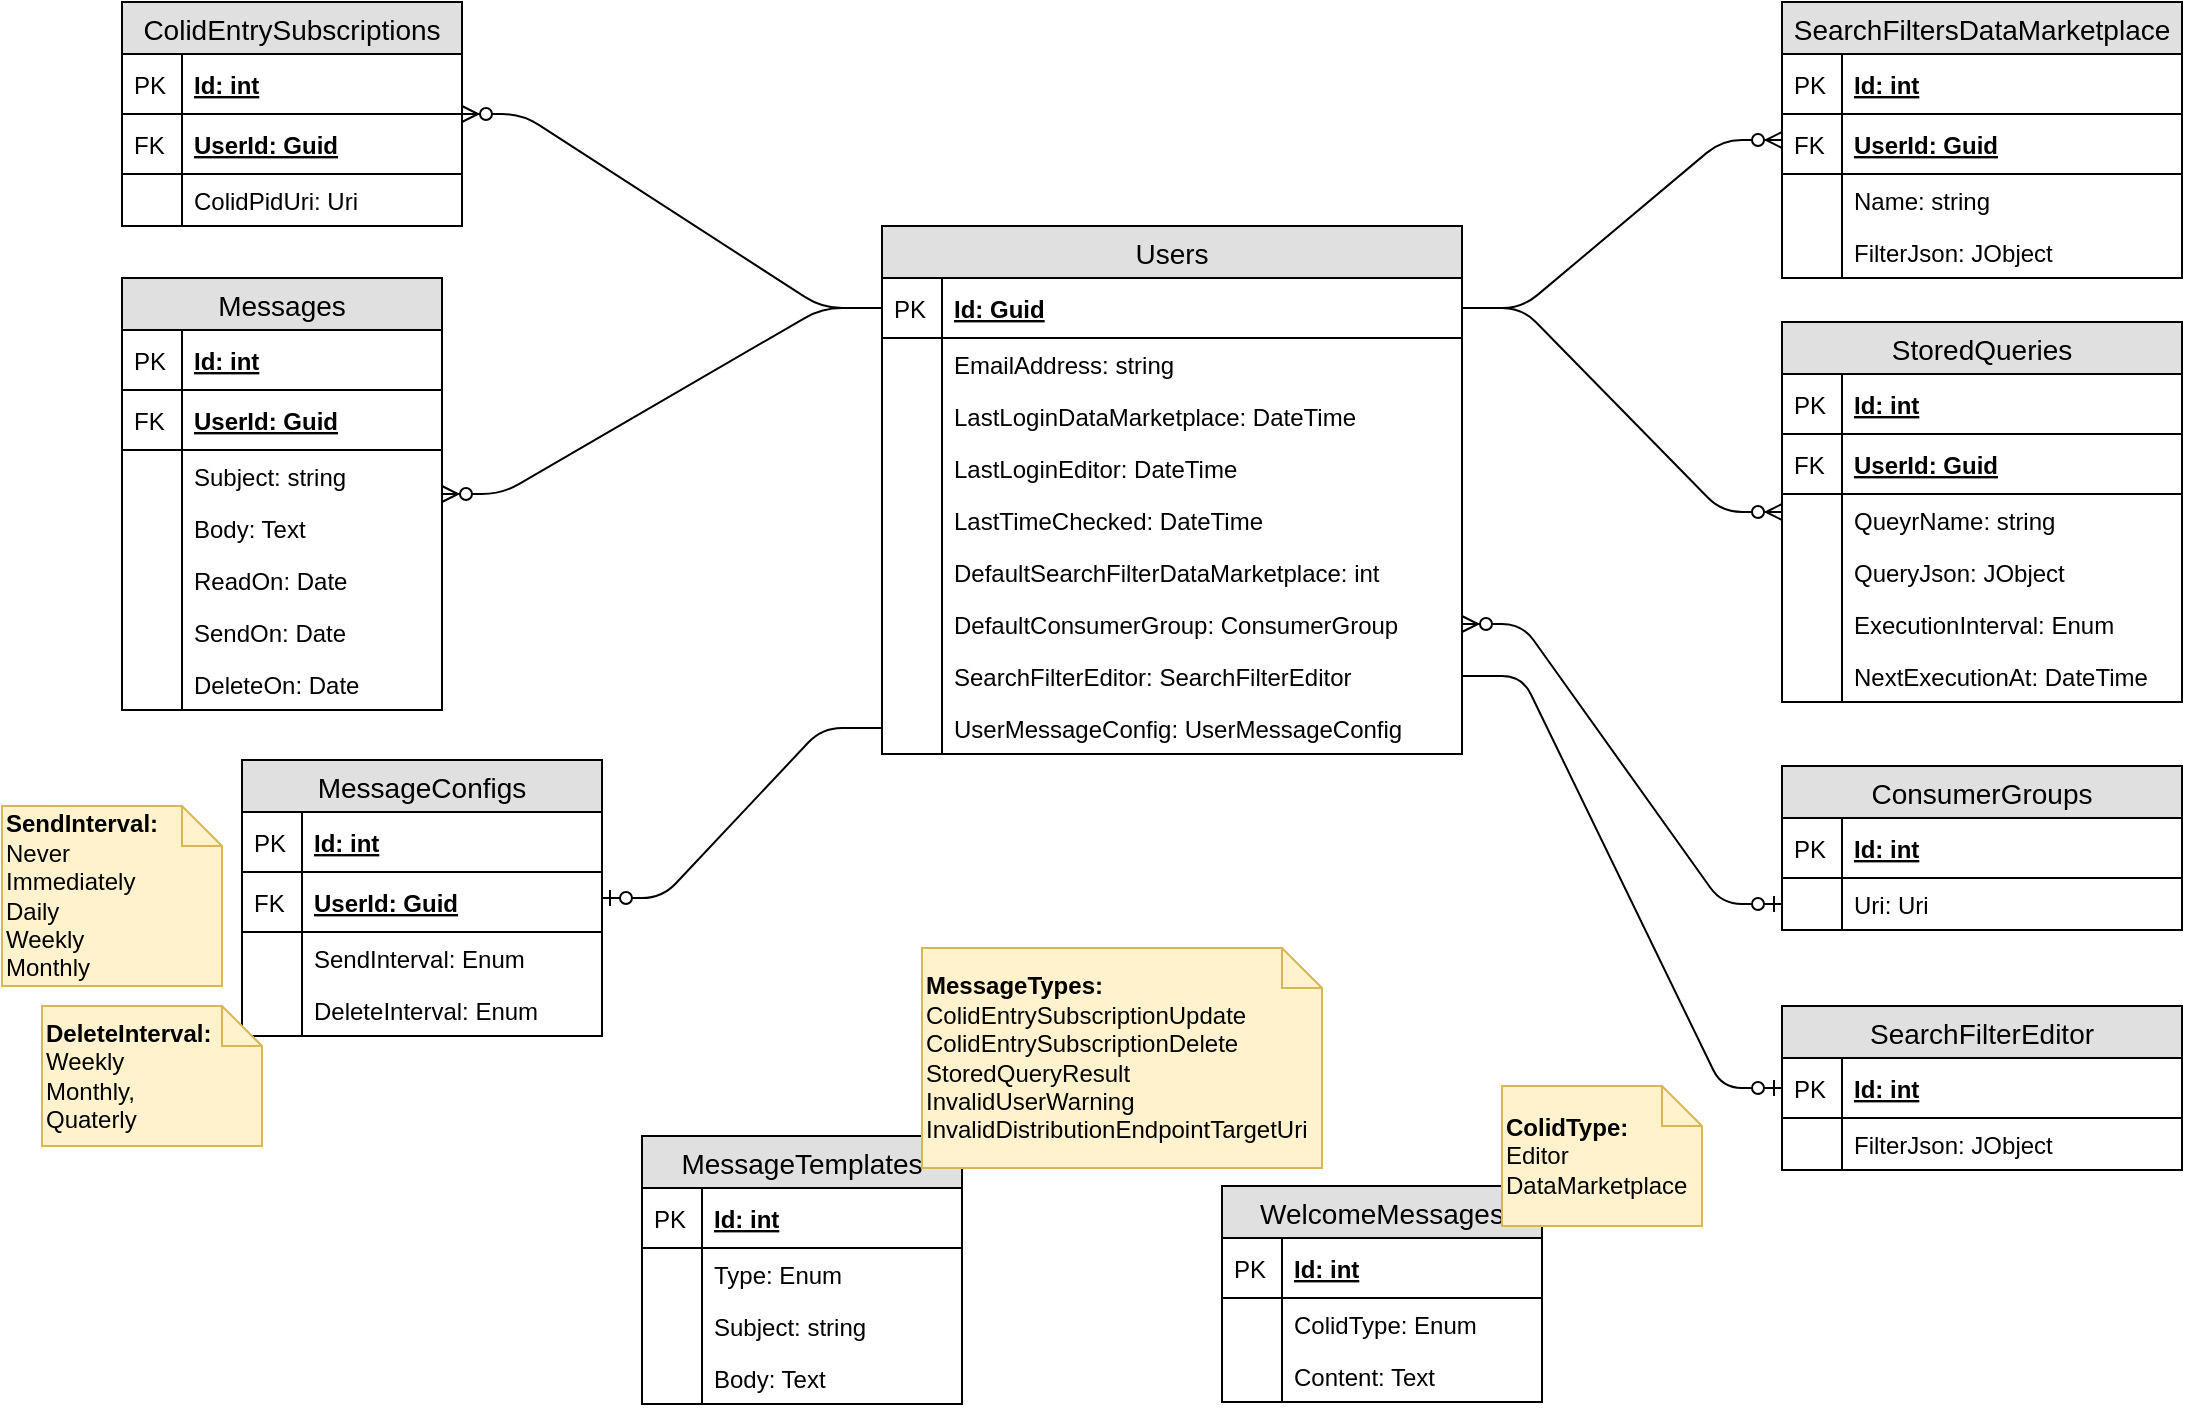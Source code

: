 <mxfile version="13.10.0" type="device"><diagram id="rj47bI9l7RJq6YblxdPl" name="Page-1"><mxGraphModel dx="2062" dy="1065" grid="1" gridSize="10" guides="1" tooltips="1" connect="1" arrows="1" fold="1" page="1" pageScale="1" pageWidth="850" pageHeight="1100" math="0" shadow="0"><root><mxCell id="0"/><mxCell id="1" parent="0"/><mxCell id="gNY3L-VeefKoIO0M5hbi-43" value="Messages" style="swimlane;fontStyle=0;childLayout=stackLayout;horizontal=1;startSize=26;fillColor=#e0e0e0;horizontalStack=0;resizeParent=1;resizeParentMax=0;resizeLast=0;collapsible=1;marginBottom=0;swimlaneFillColor=#ffffff;align=center;fontSize=14;" parent="1" vertex="1"><mxGeometry x="240" y="166" width="160" height="216" as="geometry"/></mxCell><mxCell id="gNY3L-VeefKoIO0M5hbi-44" value="Id: int" style="shape=partialRectangle;top=0;left=0;right=0;bottom=1;align=left;verticalAlign=middle;fillColor=none;spacingLeft=34;spacingRight=4;overflow=hidden;rotatable=0;points=[[0,0.5],[1,0.5]];portConstraint=eastwest;dropTarget=0;fontStyle=5;fontSize=12;" parent="gNY3L-VeefKoIO0M5hbi-43" vertex="1"><mxGeometry y="26" width="160" height="30" as="geometry"/></mxCell><mxCell id="gNY3L-VeefKoIO0M5hbi-45" value="PK" style="shape=partialRectangle;top=0;left=0;bottom=0;fillColor=none;align=left;verticalAlign=middle;spacingLeft=4;spacingRight=4;overflow=hidden;rotatable=0;points=[];portConstraint=eastwest;part=1;fontSize=12;" parent="gNY3L-VeefKoIO0M5hbi-44" vertex="1" connectable="0"><mxGeometry width="30" height="30" as="geometry"/></mxCell><mxCell id="G-IHCUOLiun3nRBt2nvV-1" value="UserId: Guid" style="shape=partialRectangle;top=0;left=0;right=0;bottom=1;align=left;verticalAlign=middle;fillColor=none;spacingLeft=34;spacingRight=4;overflow=hidden;rotatable=0;points=[[0,0.5],[1,0.5]];portConstraint=eastwest;dropTarget=0;fontStyle=5;fontSize=12;" parent="gNY3L-VeefKoIO0M5hbi-43" vertex="1"><mxGeometry y="56" width="160" height="30" as="geometry"/></mxCell><mxCell id="G-IHCUOLiun3nRBt2nvV-2" value="FK" style="shape=partialRectangle;top=0;left=0;bottom=0;fillColor=none;align=left;verticalAlign=middle;spacingLeft=4;spacingRight=4;overflow=hidden;rotatable=0;points=[];portConstraint=eastwest;part=1;fontSize=12;" parent="G-IHCUOLiun3nRBt2nvV-1" vertex="1" connectable="0"><mxGeometry width="30" height="30" as="geometry"/></mxCell><mxCell id="gNY3L-VeefKoIO0M5hbi-48" value="Subject: string" style="shape=partialRectangle;top=0;left=0;right=0;bottom=0;align=left;verticalAlign=top;fillColor=none;spacingLeft=34;spacingRight=4;overflow=hidden;rotatable=0;points=[[0,0.5],[1,0.5]];portConstraint=eastwest;dropTarget=0;fontSize=12;" parent="gNY3L-VeefKoIO0M5hbi-43" vertex="1"><mxGeometry y="86" width="160" height="26" as="geometry"/></mxCell><mxCell id="gNY3L-VeefKoIO0M5hbi-49" value="" style="shape=partialRectangle;top=0;left=0;bottom=0;fillColor=none;align=left;verticalAlign=top;spacingLeft=4;spacingRight=4;overflow=hidden;rotatable=0;points=[];portConstraint=eastwest;part=1;fontSize=12;" parent="gNY3L-VeefKoIO0M5hbi-48" vertex="1" connectable="0"><mxGeometry width="30" height="26" as="geometry"/></mxCell><mxCell id="gNY3L-VeefKoIO0M5hbi-50" value="Body: Text" style="shape=partialRectangle;top=0;left=0;right=0;bottom=0;align=left;verticalAlign=top;fillColor=none;spacingLeft=34;spacingRight=4;overflow=hidden;rotatable=0;points=[[0,0.5],[1,0.5]];portConstraint=eastwest;dropTarget=0;fontSize=12;" parent="gNY3L-VeefKoIO0M5hbi-43" vertex="1"><mxGeometry y="112" width="160" height="26" as="geometry"/></mxCell><mxCell id="gNY3L-VeefKoIO0M5hbi-51" value="" style="shape=partialRectangle;top=0;left=0;bottom=0;fillColor=none;align=left;verticalAlign=top;spacingLeft=4;spacingRight=4;overflow=hidden;rotatable=0;points=[];portConstraint=eastwest;part=1;fontSize=12;" parent="gNY3L-VeefKoIO0M5hbi-50" vertex="1" connectable="0"><mxGeometry width="30" height="26" as="geometry"/></mxCell><mxCell id="gNY3L-VeefKoIO0M5hbi-190" value="ReadOn: Date" style="shape=partialRectangle;top=0;left=0;right=0;bottom=0;align=left;verticalAlign=top;fillColor=none;spacingLeft=34;spacingRight=4;overflow=hidden;rotatable=0;points=[[0,0.5],[1,0.5]];portConstraint=eastwest;dropTarget=0;fontSize=12;" parent="gNY3L-VeefKoIO0M5hbi-43" vertex="1"><mxGeometry y="138" width="160" height="26" as="geometry"/></mxCell><mxCell id="gNY3L-VeefKoIO0M5hbi-191" value="" style="shape=partialRectangle;top=0;left=0;bottom=0;fillColor=none;align=left;verticalAlign=top;spacingLeft=4;spacingRight=4;overflow=hidden;rotatable=0;points=[];portConstraint=eastwest;part=1;fontSize=12;" parent="gNY3L-VeefKoIO0M5hbi-190" vertex="1" connectable="0"><mxGeometry width="30" height="26" as="geometry"/></mxCell><mxCell id="gNY3L-VeefKoIO0M5hbi-192" value="SendOn: Date" style="shape=partialRectangle;top=0;left=0;right=0;bottom=0;align=left;verticalAlign=top;fillColor=none;spacingLeft=34;spacingRight=4;overflow=hidden;rotatable=0;points=[[0,0.5],[1,0.5]];portConstraint=eastwest;dropTarget=0;fontSize=12;" parent="gNY3L-VeefKoIO0M5hbi-43" vertex="1"><mxGeometry y="164" width="160" height="26" as="geometry"/></mxCell><mxCell id="gNY3L-VeefKoIO0M5hbi-193" value="" style="shape=partialRectangle;top=0;left=0;bottom=0;fillColor=none;align=left;verticalAlign=top;spacingLeft=4;spacingRight=4;overflow=hidden;rotatable=0;points=[];portConstraint=eastwest;part=1;fontSize=12;" parent="gNY3L-VeefKoIO0M5hbi-192" vertex="1" connectable="0"><mxGeometry width="30" height="26" as="geometry"/></mxCell><mxCell id="gNY3L-VeefKoIO0M5hbi-194" value="DeleteOn: Date" style="shape=partialRectangle;top=0;left=0;right=0;bottom=0;align=left;verticalAlign=top;fillColor=none;spacingLeft=34;spacingRight=4;overflow=hidden;rotatable=0;points=[[0,0.5],[1,0.5]];portConstraint=eastwest;dropTarget=0;fontSize=12;" parent="gNY3L-VeefKoIO0M5hbi-43" vertex="1"><mxGeometry y="190" width="160" height="26" as="geometry"/></mxCell><mxCell id="gNY3L-VeefKoIO0M5hbi-195" value="" style="shape=partialRectangle;top=0;left=0;bottom=0;fillColor=none;align=left;verticalAlign=top;spacingLeft=4;spacingRight=4;overflow=hidden;rotatable=0;points=[];portConstraint=eastwest;part=1;fontSize=12;" parent="gNY3L-VeefKoIO0M5hbi-194" vertex="1" connectable="0"><mxGeometry width="30" height="26" as="geometry"/></mxCell><mxCell id="gNY3L-VeefKoIO0M5hbi-66" value="Users" style="swimlane;fontStyle=0;childLayout=stackLayout;horizontal=1;startSize=26;fillColor=#e0e0e0;horizontalStack=0;resizeParent=1;resizeParentMax=0;resizeLast=0;collapsible=1;marginBottom=0;swimlaneFillColor=#ffffff;align=center;fontSize=14;" parent="1" vertex="1"><mxGeometry x="620" y="140" width="290" height="264" as="geometry"/></mxCell><mxCell id="gNY3L-VeefKoIO0M5hbi-67" value="Id: Guid" style="shape=partialRectangle;top=0;left=0;right=0;bottom=1;align=left;verticalAlign=middle;fillColor=none;spacingLeft=34;spacingRight=4;overflow=hidden;rotatable=0;points=[[0,0.5],[1,0.5]];portConstraint=eastwest;dropTarget=0;fontStyle=5;fontSize=12;" parent="gNY3L-VeefKoIO0M5hbi-66" vertex="1"><mxGeometry y="26" width="290" height="30" as="geometry"/></mxCell><mxCell id="gNY3L-VeefKoIO0M5hbi-68" value="PK" style="shape=partialRectangle;top=0;left=0;bottom=0;fillColor=none;align=left;verticalAlign=middle;spacingLeft=4;spacingRight=4;overflow=hidden;rotatable=0;points=[];portConstraint=eastwest;part=1;fontSize=12;" parent="gNY3L-VeefKoIO0M5hbi-67" vertex="1" connectable="0"><mxGeometry width="30" height="30" as="geometry"/></mxCell><mxCell id="gNY3L-VeefKoIO0M5hbi-69" value="EmailAddress: string" style="shape=partialRectangle;top=0;left=0;right=0;bottom=0;align=left;verticalAlign=top;fillColor=none;spacingLeft=34;spacingRight=4;overflow=hidden;rotatable=0;points=[[0,0.5],[1,0.5]];portConstraint=eastwest;dropTarget=0;fontSize=12;" parent="gNY3L-VeefKoIO0M5hbi-66" vertex="1"><mxGeometry y="56" width="290" height="26" as="geometry"/></mxCell><mxCell id="gNY3L-VeefKoIO0M5hbi-70" value="" style="shape=partialRectangle;top=0;left=0;bottom=0;fillColor=none;align=left;verticalAlign=top;spacingLeft=4;spacingRight=4;overflow=hidden;rotatable=0;points=[];portConstraint=eastwest;part=1;fontSize=12;" parent="gNY3L-VeefKoIO0M5hbi-69" vertex="1" connectable="0"><mxGeometry width="30" height="26" as="geometry"/></mxCell><mxCell id="gNY3L-VeefKoIO0M5hbi-71" value="LastLoginDataMarketplace: DateTime" style="shape=partialRectangle;top=0;left=0;right=0;bottom=0;align=left;verticalAlign=top;fillColor=none;spacingLeft=34;spacingRight=4;overflow=hidden;rotatable=0;points=[[0,0.5],[1,0.5]];portConstraint=eastwest;dropTarget=0;fontSize=12;" parent="gNY3L-VeefKoIO0M5hbi-66" vertex="1"><mxGeometry y="82" width="290" height="26" as="geometry"/></mxCell><mxCell id="gNY3L-VeefKoIO0M5hbi-72" value="" style="shape=partialRectangle;top=0;left=0;bottom=0;fillColor=none;align=left;verticalAlign=top;spacingLeft=4;spacingRight=4;overflow=hidden;rotatable=0;points=[];portConstraint=eastwest;part=1;fontSize=12;" parent="gNY3L-VeefKoIO0M5hbi-71" vertex="1" connectable="0"><mxGeometry width="30" height="26" as="geometry"/></mxCell><mxCell id="gNY3L-VeefKoIO0M5hbi-73" value="LastLoginEditor: DateTime" style="shape=partialRectangle;top=0;left=0;right=0;bottom=0;align=left;verticalAlign=top;fillColor=none;spacingLeft=34;spacingRight=4;overflow=hidden;rotatable=0;points=[[0,0.5],[1,0.5]];portConstraint=eastwest;dropTarget=0;fontSize=12;" parent="gNY3L-VeefKoIO0M5hbi-66" vertex="1"><mxGeometry y="108" width="290" height="26" as="geometry"/></mxCell><mxCell id="gNY3L-VeefKoIO0M5hbi-74" value="" style="shape=partialRectangle;top=0;left=0;bottom=0;fillColor=none;align=left;verticalAlign=top;spacingLeft=4;spacingRight=4;overflow=hidden;rotatable=0;points=[];portConstraint=eastwest;part=1;fontSize=12;" parent="gNY3L-VeefKoIO0M5hbi-73" vertex="1" connectable="0"><mxGeometry width="30" height="26" as="geometry"/></mxCell><mxCell id="gNY3L-VeefKoIO0M5hbi-77" value="LastTimeChecked: DateTime" style="shape=partialRectangle;top=0;left=0;right=0;bottom=0;align=left;verticalAlign=top;fillColor=none;spacingLeft=34;spacingRight=4;overflow=hidden;rotatable=0;points=[[0,0.5],[1,0.5]];portConstraint=eastwest;dropTarget=0;fontSize=12;" parent="gNY3L-VeefKoIO0M5hbi-66" vertex="1"><mxGeometry y="134" width="290" height="26" as="geometry"/></mxCell><mxCell id="gNY3L-VeefKoIO0M5hbi-78" value="" style="shape=partialRectangle;top=0;left=0;bottom=0;fillColor=none;align=left;verticalAlign=top;spacingLeft=4;spacingRight=4;overflow=hidden;rotatable=0;points=[];portConstraint=eastwest;part=1;fontSize=12;" parent="gNY3L-VeefKoIO0M5hbi-77" vertex="1" connectable="0"><mxGeometry width="30" height="26" as="geometry"/></mxCell><mxCell id="gNY3L-VeefKoIO0M5hbi-83" value="DefaultSearchFilterDataMarketplace: int" style="shape=partialRectangle;top=0;left=0;right=0;bottom=0;align=left;verticalAlign=top;fillColor=none;spacingLeft=34;spacingRight=4;overflow=hidden;rotatable=0;points=[[0,0.5],[1,0.5]];portConstraint=eastwest;dropTarget=0;fontSize=12;" parent="gNY3L-VeefKoIO0M5hbi-66" vertex="1"><mxGeometry y="160" width="290" height="26" as="geometry"/></mxCell><mxCell id="gNY3L-VeefKoIO0M5hbi-84" value="" style="shape=partialRectangle;top=0;left=0;bottom=0;fillColor=none;align=left;verticalAlign=top;spacingLeft=4;spacingRight=4;overflow=hidden;rotatable=0;points=[];portConstraint=eastwest;part=1;fontSize=12;" parent="gNY3L-VeefKoIO0M5hbi-83" vertex="1" connectable="0"><mxGeometry width="30" height="26" as="geometry"/></mxCell><mxCell id="gNY3L-VeefKoIO0M5hbi-79" value="DefaultConsumerGroup: ConsumerGroup" style="shape=partialRectangle;top=0;left=0;right=0;bottom=0;align=left;verticalAlign=top;fillColor=none;spacingLeft=34;spacingRight=4;overflow=hidden;rotatable=0;points=[[0,0.5],[1,0.5]];portConstraint=eastwest;dropTarget=0;fontSize=12;" parent="gNY3L-VeefKoIO0M5hbi-66" vertex="1"><mxGeometry y="186" width="290" height="26" as="geometry"/></mxCell><mxCell id="gNY3L-VeefKoIO0M5hbi-80" value="" style="shape=partialRectangle;top=0;left=0;bottom=0;fillColor=none;align=left;verticalAlign=top;spacingLeft=4;spacingRight=4;overflow=hidden;rotatable=0;points=[];portConstraint=eastwest;part=1;fontSize=12;" parent="gNY3L-VeefKoIO0M5hbi-79" vertex="1" connectable="0"><mxGeometry width="30" height="26" as="geometry"/></mxCell><mxCell id="gNY3L-VeefKoIO0M5hbi-81" value="SearchFilterEditor: SearchFilterEditor" style="shape=partialRectangle;top=0;left=0;right=0;bottom=0;align=left;verticalAlign=top;fillColor=none;spacingLeft=34;spacingRight=4;overflow=hidden;rotatable=0;points=[[0,0.5],[1,0.5]];portConstraint=eastwest;dropTarget=0;fontSize=12;" parent="gNY3L-VeefKoIO0M5hbi-66" vertex="1"><mxGeometry y="212" width="290" height="26" as="geometry"/></mxCell><mxCell id="gNY3L-VeefKoIO0M5hbi-82" value="" style="shape=partialRectangle;top=0;left=0;bottom=0;fillColor=none;align=left;verticalAlign=top;spacingLeft=4;spacingRight=4;overflow=hidden;rotatable=0;points=[];portConstraint=eastwest;part=1;fontSize=12;" parent="gNY3L-VeefKoIO0M5hbi-81" vertex="1" connectable="0"><mxGeometry width="30" height="26" as="geometry"/></mxCell><mxCell id="K06_EQDr4aCvQEUj0OQP-1" value="UserMessageConfig: UserMessageConfig" style="shape=partialRectangle;top=0;left=0;right=0;bottom=0;align=left;verticalAlign=top;fillColor=none;spacingLeft=34;spacingRight=4;overflow=hidden;rotatable=0;points=[[0,0.5],[1,0.5]];portConstraint=eastwest;dropTarget=0;fontSize=12;" parent="gNY3L-VeefKoIO0M5hbi-66" vertex="1"><mxGeometry y="238" width="290" height="26" as="geometry"/></mxCell><mxCell id="K06_EQDr4aCvQEUj0OQP-2" value="" style="shape=partialRectangle;top=0;left=0;bottom=0;fillColor=none;align=left;verticalAlign=top;spacingLeft=4;spacingRight=4;overflow=hidden;rotatable=0;points=[];portConstraint=eastwest;part=1;fontSize=12;" parent="K06_EQDr4aCvQEUj0OQP-1" vertex="1" connectable="0"><mxGeometry width="30" height="26" as="geometry"/></mxCell><mxCell id="gNY3L-VeefKoIO0M5hbi-119" value="ConsumerGroups" style="swimlane;fontStyle=0;childLayout=stackLayout;horizontal=1;startSize=26;fillColor=#e0e0e0;horizontalStack=0;resizeParent=1;resizeParentMax=0;resizeLast=0;collapsible=1;marginBottom=0;swimlaneFillColor=#ffffff;align=center;fontSize=14;" parent="1" vertex="1"><mxGeometry x="1070" y="410" width="200" height="82" as="geometry"/></mxCell><mxCell id="gNY3L-VeefKoIO0M5hbi-130" value="Id: int" style="shape=partialRectangle;top=0;left=0;right=0;bottom=1;align=left;verticalAlign=middle;fillColor=none;spacingLeft=34;spacingRight=4;overflow=hidden;rotatable=0;points=[[0,0.5],[1,0.5]];portConstraint=eastwest;dropTarget=0;fontStyle=5;fontSize=12;" parent="gNY3L-VeefKoIO0M5hbi-119" vertex="1"><mxGeometry y="26" width="200" height="30" as="geometry"/></mxCell><mxCell id="gNY3L-VeefKoIO0M5hbi-131" value="PK" style="shape=partialRectangle;top=0;left=0;bottom=0;fillColor=none;align=left;verticalAlign=middle;spacingLeft=4;spacingRight=4;overflow=hidden;rotatable=0;points=[];portConstraint=eastwest;part=1;fontSize=12;" parent="gNY3L-VeefKoIO0M5hbi-130" vertex="1" connectable="0"><mxGeometry width="30" height="30" as="geometry"/></mxCell><mxCell id="gNY3L-VeefKoIO0M5hbi-124" value="Uri: Uri" style="shape=partialRectangle;top=0;left=0;right=0;bottom=0;align=left;verticalAlign=top;fillColor=none;spacingLeft=34;spacingRight=4;overflow=hidden;rotatable=0;points=[[0,0.5],[1,0.5]];portConstraint=eastwest;dropTarget=0;fontSize=12;" parent="gNY3L-VeefKoIO0M5hbi-119" vertex="1"><mxGeometry y="56" width="200" height="26" as="geometry"/></mxCell><mxCell id="gNY3L-VeefKoIO0M5hbi-125" value="" style="shape=partialRectangle;top=0;left=0;bottom=0;fillColor=none;align=left;verticalAlign=top;spacingLeft=4;spacingRight=4;overflow=hidden;rotatable=0;points=[];portConstraint=eastwest;part=1;fontSize=12;" parent="gNY3L-VeefKoIO0M5hbi-124" vertex="1" connectable="0"><mxGeometry width="30" height="26" as="geometry"/></mxCell><mxCell id="gNY3L-VeefKoIO0M5hbi-132" value="" style="edgeStyle=entityRelationEdgeStyle;fontSize=12;html=1;endArrow=ERzeroToMany;startArrow=ERzeroToOne;" parent="1" source="gNY3L-VeefKoIO0M5hbi-124" target="gNY3L-VeefKoIO0M5hbi-79" edge="1"><mxGeometry width="100" height="100" relative="1" as="geometry"><mxPoint x="1210" y="241.0" as="sourcePoint"/><mxPoint x="570" y="460" as="targetPoint"/></mxGeometry></mxCell><mxCell id="gNY3L-VeefKoIO0M5hbi-151" value="ColidEntrySubscriptions" style="swimlane;fontStyle=0;childLayout=stackLayout;horizontal=1;startSize=26;fillColor=#e0e0e0;horizontalStack=0;resizeParent=1;resizeParentMax=0;resizeLast=0;collapsible=1;marginBottom=0;swimlaneFillColor=#ffffff;align=center;fontSize=14;" parent="1" vertex="1"><mxGeometry x="240" y="28" width="170" height="112" as="geometry"><mxRectangle x="700" y="680" width="170" height="26" as="alternateBounds"/></mxGeometry></mxCell><mxCell id="gNY3L-VeefKoIO0M5hbi-152" value="Id: int" style="shape=partialRectangle;top=0;left=0;right=0;bottom=1;align=left;verticalAlign=middle;fillColor=none;spacingLeft=34;spacingRight=4;overflow=hidden;rotatable=0;points=[[0,0.5],[1,0.5]];portConstraint=eastwest;dropTarget=0;fontStyle=5;fontSize=12;" parent="gNY3L-VeefKoIO0M5hbi-151" vertex="1"><mxGeometry y="26" width="170" height="30" as="geometry"/></mxCell><mxCell id="gNY3L-VeefKoIO0M5hbi-153" value="PK" style="shape=partialRectangle;top=0;left=0;bottom=0;fillColor=none;align=left;verticalAlign=middle;spacingLeft=4;spacingRight=4;overflow=hidden;rotatable=0;points=[];portConstraint=eastwest;part=1;fontSize=12;" parent="gNY3L-VeefKoIO0M5hbi-152" vertex="1" connectable="0"><mxGeometry width="30" height="30" as="geometry"/></mxCell><mxCell id="G-IHCUOLiun3nRBt2nvV-3" value="UserId: Guid" style="shape=partialRectangle;top=0;left=0;right=0;bottom=1;align=left;verticalAlign=middle;fillColor=none;spacingLeft=34;spacingRight=4;overflow=hidden;rotatable=0;points=[[0,0.5],[1,0.5]];portConstraint=eastwest;dropTarget=0;fontStyle=5;fontSize=12;" parent="gNY3L-VeefKoIO0M5hbi-151" vertex="1"><mxGeometry y="56" width="170" height="30" as="geometry"/></mxCell><mxCell id="G-IHCUOLiun3nRBt2nvV-4" value="FK" style="shape=partialRectangle;top=0;left=0;bottom=0;fillColor=none;align=left;verticalAlign=middle;spacingLeft=4;spacingRight=4;overflow=hidden;rotatable=0;points=[];portConstraint=eastwest;part=1;fontSize=12;" parent="G-IHCUOLiun3nRBt2nvV-3" vertex="1" connectable="0"><mxGeometry width="30" height="30" as="geometry"/></mxCell><mxCell id="gNY3L-VeefKoIO0M5hbi-162" value="ColidPidUri: Uri" style="shape=partialRectangle;top=0;left=0;right=0;bottom=0;align=left;verticalAlign=top;fillColor=none;spacingLeft=34;spacingRight=4;overflow=hidden;rotatable=0;points=[[0,0.5],[1,0.5]];portConstraint=eastwest;dropTarget=0;fontSize=12;" parent="gNY3L-VeefKoIO0M5hbi-151" vertex="1"><mxGeometry y="86" width="170" height="26" as="geometry"/></mxCell><mxCell id="gNY3L-VeefKoIO0M5hbi-163" value="" style="shape=partialRectangle;top=0;left=0;bottom=0;fillColor=none;align=left;verticalAlign=top;spacingLeft=4;spacingRight=4;overflow=hidden;rotatable=0;points=[];portConstraint=eastwest;part=1;fontSize=12;" parent="gNY3L-VeefKoIO0M5hbi-162" vertex="1" connectable="0"><mxGeometry width="30" height="26" as="geometry"/></mxCell><mxCell id="gNY3L-VeefKoIO0M5hbi-182" value="" style="edgeStyle=entityRelationEdgeStyle;fontSize=12;html=1;endArrow=ERzeroToOne;endFill=1;" parent="1" source="K06_EQDr4aCvQEUj0OQP-1" target="gNY3L-VeefKoIO0M5hbi-165" edge="1"><mxGeometry width="100" height="100" relative="1" as="geometry"><mxPoint x="380" y="340" as="sourcePoint"/><mxPoint x="820" y="615" as="targetPoint"/></mxGeometry></mxCell><mxCell id="gNY3L-VeefKoIO0M5hbi-187" value="" style="edgeStyle=entityRelationEdgeStyle;fontSize=12;html=1;endArrow=ERzeroToMany;endFill=1;" parent="1" source="gNY3L-VeefKoIO0M5hbi-67" target="gNY3L-VeefKoIO0M5hbi-43" edge="1"><mxGeometry width="100" height="100" relative="1" as="geometry"><mxPoint x="490" y="300" as="sourcePoint"/><mxPoint x="490.0" y="369.0" as="targetPoint"/></mxGeometry></mxCell><mxCell id="gNY3L-VeefKoIO0M5hbi-188" value="" style="edgeStyle=entityRelationEdgeStyle;fontSize=12;html=1;endArrow=ERzeroToMany;endFill=1;" parent="1" source="gNY3L-VeefKoIO0M5hbi-67" target="gNY3L-VeefKoIO0M5hbi-151" edge="1"><mxGeometry width="100" height="100" relative="1" as="geometry"><mxPoint x="450" y="450" as="sourcePoint"/><mxPoint x="780" y="630" as="targetPoint"/></mxGeometry></mxCell><mxCell id="gNY3L-VeefKoIO0M5hbi-197" value="SearchFiltersDataMarketplace" style="swimlane;fontStyle=0;childLayout=stackLayout;horizontal=1;startSize=26;fillColor=#e0e0e0;horizontalStack=0;resizeParent=1;resizeParentMax=0;resizeLast=0;collapsible=1;marginBottom=0;swimlaneFillColor=#ffffff;align=center;fontSize=14;" parent="1" vertex="1"><mxGeometry x="1070" y="28" width="200" height="138" as="geometry"/></mxCell><mxCell id="gNY3L-VeefKoIO0M5hbi-198" value="Id: int" style="shape=partialRectangle;top=0;left=0;right=0;bottom=1;align=left;verticalAlign=middle;fillColor=none;spacingLeft=34;spacingRight=4;overflow=hidden;rotatable=0;points=[[0,0.5],[1,0.5]];portConstraint=eastwest;dropTarget=0;fontStyle=5;fontSize=12;" parent="gNY3L-VeefKoIO0M5hbi-197" vertex="1"><mxGeometry y="26" width="200" height="30" as="geometry"/></mxCell><mxCell id="gNY3L-VeefKoIO0M5hbi-199" value="PK" style="shape=partialRectangle;top=0;left=0;bottom=0;fillColor=none;align=left;verticalAlign=middle;spacingLeft=4;spacingRight=4;overflow=hidden;rotatable=0;points=[];portConstraint=eastwest;part=1;fontSize=12;" parent="gNY3L-VeefKoIO0M5hbi-198" vertex="1" connectable="0"><mxGeometry width="30" height="30" as="geometry"/></mxCell><mxCell id="G-IHCUOLiun3nRBt2nvV-9" value="UserId: Guid" style="shape=partialRectangle;top=0;left=0;right=0;bottom=1;align=left;verticalAlign=middle;fillColor=none;spacingLeft=34;spacingRight=4;overflow=hidden;rotatable=0;points=[[0,0.5],[1,0.5]];portConstraint=eastwest;dropTarget=0;fontStyle=5;fontSize=12;" parent="gNY3L-VeefKoIO0M5hbi-197" vertex="1"><mxGeometry y="56" width="200" height="30" as="geometry"/></mxCell><mxCell id="G-IHCUOLiun3nRBt2nvV-10" value="FK" style="shape=partialRectangle;top=0;left=0;bottom=0;fillColor=none;align=left;verticalAlign=middle;spacingLeft=4;spacingRight=4;overflow=hidden;rotatable=0;points=[];portConstraint=eastwest;part=1;fontSize=12;" parent="G-IHCUOLiun3nRBt2nvV-9" vertex="1" connectable="0"><mxGeometry width="30" height="30" as="geometry"/></mxCell><mxCell id="gNY3L-VeefKoIO0M5hbi-200" value="Name: string" style="shape=partialRectangle;top=0;left=0;right=0;bottom=0;align=left;verticalAlign=top;fillColor=none;spacingLeft=34;spacingRight=4;overflow=hidden;rotatable=0;points=[[0,0.5],[1,0.5]];portConstraint=eastwest;dropTarget=0;fontSize=12;" parent="gNY3L-VeefKoIO0M5hbi-197" vertex="1"><mxGeometry y="86" width="200" height="26" as="geometry"/></mxCell><mxCell id="gNY3L-VeefKoIO0M5hbi-201" value="" style="shape=partialRectangle;top=0;left=0;bottom=0;fillColor=none;align=left;verticalAlign=top;spacingLeft=4;spacingRight=4;overflow=hidden;rotatable=0;points=[];portConstraint=eastwest;part=1;fontSize=12;" parent="gNY3L-VeefKoIO0M5hbi-200" vertex="1" connectable="0"><mxGeometry width="30" height="26" as="geometry"/></mxCell><mxCell id="gNY3L-VeefKoIO0M5hbi-202" value="FilterJson: JObject" style="shape=partialRectangle;top=0;left=0;right=0;bottom=0;align=left;verticalAlign=top;fillColor=none;spacingLeft=34;spacingRight=4;overflow=hidden;rotatable=0;points=[[0,0.5],[1,0.5]];portConstraint=eastwest;dropTarget=0;fontSize=12;" parent="gNY3L-VeefKoIO0M5hbi-197" vertex="1"><mxGeometry y="112" width="200" height="26" as="geometry"/></mxCell><mxCell id="gNY3L-VeefKoIO0M5hbi-203" value="" style="shape=partialRectangle;top=0;left=0;bottom=0;fillColor=none;align=left;verticalAlign=top;spacingLeft=4;spacingRight=4;overflow=hidden;rotatable=0;points=[];portConstraint=eastwest;part=1;fontSize=12;" parent="gNY3L-VeefKoIO0M5hbi-202" vertex="1" connectable="0"><mxGeometry width="30" height="26" as="geometry"/></mxCell><mxCell id="gNY3L-VeefKoIO0M5hbi-215" value="SearchFilterEditor" style="swimlane;fontStyle=0;childLayout=stackLayout;horizontal=1;startSize=26;fillColor=#e0e0e0;horizontalStack=0;resizeParent=1;resizeParentMax=0;resizeLast=0;collapsible=1;marginBottom=0;swimlaneFillColor=#ffffff;align=center;fontSize=14;" parent="1" vertex="1"><mxGeometry x="1070" y="530" width="200" height="82" as="geometry"/></mxCell><mxCell id="gNY3L-VeefKoIO0M5hbi-216" value="Id: int" style="shape=partialRectangle;top=0;left=0;right=0;bottom=1;align=left;verticalAlign=middle;fillColor=none;spacingLeft=34;spacingRight=4;overflow=hidden;rotatable=0;points=[[0,0.5],[1,0.5]];portConstraint=eastwest;dropTarget=0;fontStyle=5;fontSize=12;" parent="gNY3L-VeefKoIO0M5hbi-215" vertex="1"><mxGeometry y="26" width="200" height="30" as="geometry"/></mxCell><mxCell id="gNY3L-VeefKoIO0M5hbi-217" value="PK" style="shape=partialRectangle;top=0;left=0;bottom=0;fillColor=none;align=left;verticalAlign=middle;spacingLeft=4;spacingRight=4;overflow=hidden;rotatable=0;points=[];portConstraint=eastwest;part=1;fontSize=12;" parent="gNY3L-VeefKoIO0M5hbi-216" vertex="1" connectable="0"><mxGeometry width="30" height="30" as="geometry"/></mxCell><mxCell id="gNY3L-VeefKoIO0M5hbi-220" value="FilterJson: JObject" style="shape=partialRectangle;top=0;left=0;right=0;bottom=0;align=left;verticalAlign=top;fillColor=none;spacingLeft=34;spacingRight=4;overflow=hidden;rotatable=0;points=[[0,0.5],[1,0.5]];portConstraint=eastwest;dropTarget=0;fontSize=12;" parent="gNY3L-VeefKoIO0M5hbi-215" vertex="1"><mxGeometry y="56" width="200" height="26" as="geometry"/></mxCell><mxCell id="gNY3L-VeefKoIO0M5hbi-221" value="" style="shape=partialRectangle;top=0;left=0;bottom=0;fillColor=none;align=left;verticalAlign=top;spacingLeft=4;spacingRight=4;overflow=hidden;rotatable=0;points=[];portConstraint=eastwest;part=1;fontSize=12;" parent="gNY3L-VeefKoIO0M5hbi-220" vertex="1" connectable="0"><mxGeometry width="30" height="26" as="geometry"/></mxCell><mxCell id="gNY3L-VeefKoIO0M5hbi-222" value="StoredQueries" style="swimlane;fontStyle=0;childLayout=stackLayout;horizontal=1;startSize=26;fillColor=#e0e0e0;horizontalStack=0;resizeParent=1;resizeParentMax=0;resizeLast=0;collapsible=1;marginBottom=0;swimlaneFillColor=#ffffff;align=center;fontSize=14;" parent="1" vertex="1"><mxGeometry x="1070" y="188" width="200" height="190" as="geometry"/></mxCell><mxCell id="gNY3L-VeefKoIO0M5hbi-223" value="Id: int" style="shape=partialRectangle;top=0;left=0;right=0;bottom=1;align=left;verticalAlign=middle;fillColor=none;spacingLeft=34;spacingRight=4;overflow=hidden;rotatable=0;points=[[0,0.5],[1,0.5]];portConstraint=eastwest;dropTarget=0;fontStyle=5;fontSize=12;" parent="gNY3L-VeefKoIO0M5hbi-222" vertex="1"><mxGeometry y="26" width="200" height="30" as="geometry"/></mxCell><mxCell id="gNY3L-VeefKoIO0M5hbi-224" value="PK" style="shape=partialRectangle;top=0;left=0;bottom=0;fillColor=none;align=left;verticalAlign=middle;spacingLeft=4;spacingRight=4;overflow=hidden;rotatable=0;points=[];portConstraint=eastwest;part=1;fontSize=12;" parent="gNY3L-VeefKoIO0M5hbi-223" vertex="1" connectable="0"><mxGeometry width="30" height="30" as="geometry"/></mxCell><mxCell id="G-IHCUOLiun3nRBt2nvV-11" value="UserId: Guid" style="shape=partialRectangle;top=0;left=0;right=0;bottom=1;align=left;verticalAlign=middle;fillColor=none;spacingLeft=34;spacingRight=4;overflow=hidden;rotatable=0;points=[[0,0.5],[1,0.5]];portConstraint=eastwest;dropTarget=0;fontStyle=5;fontSize=12;" parent="gNY3L-VeefKoIO0M5hbi-222" vertex="1"><mxGeometry y="56" width="200" height="30" as="geometry"/></mxCell><mxCell id="G-IHCUOLiun3nRBt2nvV-12" value="FK" style="shape=partialRectangle;top=0;left=0;bottom=0;fillColor=none;align=left;verticalAlign=middle;spacingLeft=4;spacingRight=4;overflow=hidden;rotatable=0;points=[];portConstraint=eastwest;part=1;fontSize=12;" parent="G-IHCUOLiun3nRBt2nvV-11" vertex="1" connectable="0"><mxGeometry width="30" height="30" as="geometry"/></mxCell><mxCell id="gNY3L-VeefKoIO0M5hbi-225" value="QueyrName: string" style="shape=partialRectangle;top=0;left=0;right=0;bottom=0;align=left;verticalAlign=top;fillColor=none;spacingLeft=34;spacingRight=4;overflow=hidden;rotatable=0;points=[[0,0.5],[1,0.5]];portConstraint=eastwest;dropTarget=0;fontSize=12;" parent="gNY3L-VeefKoIO0M5hbi-222" vertex="1"><mxGeometry y="86" width="200" height="26" as="geometry"/></mxCell><mxCell id="gNY3L-VeefKoIO0M5hbi-226" value="" style="shape=partialRectangle;top=0;left=0;bottom=0;fillColor=none;align=left;verticalAlign=top;spacingLeft=4;spacingRight=4;overflow=hidden;rotatable=0;points=[];portConstraint=eastwest;part=1;fontSize=12;" parent="gNY3L-VeefKoIO0M5hbi-225" vertex="1" connectable="0"><mxGeometry width="30" height="26" as="geometry"/></mxCell><mxCell id="gNY3L-VeefKoIO0M5hbi-227" value="QueryJson: JObject" style="shape=partialRectangle;top=0;left=0;right=0;bottom=0;align=left;verticalAlign=top;fillColor=none;spacingLeft=34;spacingRight=4;overflow=hidden;rotatable=0;points=[[0,0.5],[1,0.5]];portConstraint=eastwest;dropTarget=0;fontSize=12;" parent="gNY3L-VeefKoIO0M5hbi-222" vertex="1"><mxGeometry y="112" width="200" height="26" as="geometry"/></mxCell><mxCell id="gNY3L-VeefKoIO0M5hbi-228" value="" style="shape=partialRectangle;top=0;left=0;bottom=0;fillColor=none;align=left;verticalAlign=top;spacingLeft=4;spacingRight=4;overflow=hidden;rotatable=0;points=[];portConstraint=eastwest;part=1;fontSize=12;" parent="gNY3L-VeefKoIO0M5hbi-227" vertex="1" connectable="0"><mxGeometry width="30" height="26" as="geometry"/></mxCell><mxCell id="gNY3L-VeefKoIO0M5hbi-229" value="ExecutionInterval: Enum" style="shape=partialRectangle;top=0;left=0;right=0;bottom=0;align=left;verticalAlign=top;fillColor=none;spacingLeft=34;spacingRight=4;overflow=hidden;rotatable=0;points=[[0,0.5],[1,0.5]];portConstraint=eastwest;dropTarget=0;fontSize=12;" parent="gNY3L-VeefKoIO0M5hbi-222" vertex="1"><mxGeometry y="138" width="200" height="26" as="geometry"/></mxCell><mxCell id="gNY3L-VeefKoIO0M5hbi-230" value="" style="shape=partialRectangle;top=0;left=0;bottom=0;fillColor=none;align=left;verticalAlign=top;spacingLeft=4;spacingRight=4;overflow=hidden;rotatable=0;points=[];portConstraint=eastwest;part=1;fontSize=12;" parent="gNY3L-VeefKoIO0M5hbi-229" vertex="1" connectable="0"><mxGeometry width="30" height="26" as="geometry"/></mxCell><mxCell id="gNY3L-VeefKoIO0M5hbi-233" value="NextExecutionAt: DateTime" style="shape=partialRectangle;top=0;left=0;right=0;bottom=0;align=left;verticalAlign=top;fillColor=none;spacingLeft=34;spacingRight=4;overflow=hidden;rotatable=0;points=[[0,0.5],[1,0.5]];portConstraint=eastwest;dropTarget=0;fontSize=12;" parent="gNY3L-VeefKoIO0M5hbi-222" vertex="1"><mxGeometry y="164" width="200" height="26" as="geometry"/></mxCell><mxCell id="gNY3L-VeefKoIO0M5hbi-234" value="" style="shape=partialRectangle;top=0;left=0;bottom=0;fillColor=none;align=left;verticalAlign=top;spacingLeft=4;spacingRight=4;overflow=hidden;rotatable=0;points=[];portConstraint=eastwest;part=1;fontSize=12;" parent="gNY3L-VeefKoIO0M5hbi-233" vertex="1" connectable="0"><mxGeometry width="30" height="26" as="geometry"/></mxCell><mxCell id="gNY3L-VeefKoIO0M5hbi-251" value="" style="edgeStyle=entityRelationEdgeStyle;fontSize=12;html=1;endArrow=ERzeroToOne;endFill=1;" parent="1" source="gNY3L-VeefKoIO0M5hbi-81" target="gNY3L-VeefKoIO0M5hbi-215" edge="1"><mxGeometry width="100" height="100" relative="1" as="geometry"><mxPoint x="10" y="1110" as="sourcePoint"/><mxPoint x="110" y="1010" as="targetPoint"/></mxGeometry></mxCell><mxCell id="gNY3L-VeefKoIO0M5hbi-252" value="" style="edgeStyle=entityRelationEdgeStyle;fontSize=12;html=1;endArrow=ERzeroToMany;endFill=1;" parent="1" source="gNY3L-VeefKoIO0M5hbi-67" target="gNY3L-VeefKoIO0M5hbi-197" edge="1"><mxGeometry width="100" height="100" relative="1" as="geometry"><mxPoint x="1010" y="371" as="sourcePoint"/><mxPoint x="950" y="640" as="targetPoint"/></mxGeometry></mxCell><mxCell id="gNY3L-VeefKoIO0M5hbi-253" value="" style="edgeStyle=entityRelationEdgeStyle;fontSize=12;html=1;endArrow=ERzeroToMany;endFill=1;" parent="1" source="gNY3L-VeefKoIO0M5hbi-67" target="gNY3L-VeefKoIO0M5hbi-222" edge="1"><mxGeometry width="100" height="100" relative="1" as="geometry"><mxPoint x="1010" y="371" as="sourcePoint"/><mxPoint x="980" y="560" as="targetPoint"/></mxGeometry></mxCell><mxCell id="G-IHCUOLiun3nRBt2nvV-13" value="" style="group" parent="1" vertex="1" connectable="0"><mxGeometry x="500" y="555" width="340" height="174" as="geometry"/></mxCell><mxCell id="gNY3L-VeefKoIO0M5hbi-28" value="MessageTemplates" style="swimlane;fontStyle=0;childLayout=stackLayout;horizontal=1;startSize=26;fillColor=#e0e0e0;horizontalStack=0;resizeParent=1;resizeParentMax=0;resizeLast=0;collapsible=1;marginBottom=0;swimlaneFillColor=#ffffff;align=center;fontSize=14;" parent="G-IHCUOLiun3nRBt2nvV-13" vertex="1"><mxGeometry y="40" width="160" height="134" as="geometry"/></mxCell><mxCell id="gNY3L-VeefKoIO0M5hbi-29" value="Id: int" style="shape=partialRectangle;top=0;left=0;right=0;bottom=1;align=left;verticalAlign=middle;fillColor=none;spacingLeft=34;spacingRight=4;overflow=hidden;rotatable=0;points=[[0,0.5],[1,0.5]];portConstraint=eastwest;dropTarget=0;fontStyle=5;fontSize=12;" parent="gNY3L-VeefKoIO0M5hbi-28" vertex="1"><mxGeometry y="26" width="160" height="30" as="geometry"/></mxCell><mxCell id="gNY3L-VeefKoIO0M5hbi-30" value="PK" style="shape=partialRectangle;top=0;left=0;bottom=0;fillColor=none;align=left;verticalAlign=middle;spacingLeft=4;spacingRight=4;overflow=hidden;rotatable=0;points=[];portConstraint=eastwest;part=1;fontSize=12;" parent="gNY3L-VeefKoIO0M5hbi-29" vertex="1" connectable="0"><mxGeometry width="30" height="30" as="geometry"/></mxCell><mxCell id="gNY3L-VeefKoIO0M5hbi-31" value="Type: Enum" style="shape=partialRectangle;top=0;left=0;right=0;bottom=0;align=left;verticalAlign=top;fillColor=none;spacingLeft=34;spacingRight=4;overflow=hidden;rotatable=0;points=[[0,0.5],[1,0.5]];portConstraint=eastwest;dropTarget=0;fontSize=12;" parent="gNY3L-VeefKoIO0M5hbi-28" vertex="1"><mxGeometry y="56" width="160" height="26" as="geometry"/></mxCell><mxCell id="gNY3L-VeefKoIO0M5hbi-32" value="" style="shape=partialRectangle;top=0;left=0;bottom=0;fillColor=none;align=left;verticalAlign=top;spacingLeft=4;spacingRight=4;overflow=hidden;rotatable=0;points=[];portConstraint=eastwest;part=1;fontSize=12;" parent="gNY3L-VeefKoIO0M5hbi-31" vertex="1" connectable="0"><mxGeometry width="30" height="26" as="geometry"/></mxCell><mxCell id="gNY3L-VeefKoIO0M5hbi-33" value="Subject: string" style="shape=partialRectangle;top=0;left=0;right=0;bottom=0;align=left;verticalAlign=top;fillColor=none;spacingLeft=34;spacingRight=4;overflow=hidden;rotatable=0;points=[[0,0.5],[1,0.5]];portConstraint=eastwest;dropTarget=0;fontSize=12;" parent="gNY3L-VeefKoIO0M5hbi-28" vertex="1"><mxGeometry y="82" width="160" height="26" as="geometry"/></mxCell><mxCell id="gNY3L-VeefKoIO0M5hbi-34" value="" style="shape=partialRectangle;top=0;left=0;bottom=0;fillColor=none;align=left;verticalAlign=top;spacingLeft=4;spacingRight=4;overflow=hidden;rotatable=0;points=[];portConstraint=eastwest;part=1;fontSize=12;" parent="gNY3L-VeefKoIO0M5hbi-33" vertex="1" connectable="0"><mxGeometry width="30" height="26" as="geometry"/></mxCell><mxCell id="gNY3L-VeefKoIO0M5hbi-35" value="Body: Text" style="shape=partialRectangle;top=0;left=0;right=0;bottom=0;align=left;verticalAlign=top;fillColor=none;spacingLeft=34;spacingRight=4;overflow=hidden;rotatable=0;points=[[0,0.5],[1,0.5]];portConstraint=eastwest;dropTarget=0;fontSize=12;" parent="gNY3L-VeefKoIO0M5hbi-28" vertex="1"><mxGeometry y="108" width="160" height="26" as="geometry"/></mxCell><mxCell id="gNY3L-VeefKoIO0M5hbi-36" value="" style="shape=partialRectangle;top=0;left=0;bottom=0;fillColor=none;align=left;verticalAlign=top;spacingLeft=4;spacingRight=4;overflow=hidden;rotatable=0;points=[];portConstraint=eastwest;part=1;fontSize=12;" parent="gNY3L-VeefKoIO0M5hbi-35" vertex="1" connectable="0"><mxGeometry width="30" height="26" as="geometry"/></mxCell><mxCell id="gNY3L-VeefKoIO0M5hbi-164" value="&lt;b&gt;MessageTypes:&lt;/b&gt;&lt;br&gt;&lt;div&gt;ColidEntrySubscriptionUpdate&lt;/div&gt;&lt;div&gt;&lt;span&gt;ColidEntrySubscriptionDelete&lt;/span&gt;&lt;/div&gt;&lt;div&gt;&lt;span&gt;StoredQueryResult&lt;/span&gt;&lt;/div&gt;&lt;div&gt;&lt;span&gt;InvalidUserWarning&lt;/span&gt;&lt;/div&gt;&lt;div&gt;&lt;span&gt;InvalidDistributionEndpointTargetUri&lt;/span&gt;&lt;/div&gt;" style="shape=note;size=20;whiteSpace=wrap;html=1;align=left;fillColor=#fff2cc;strokeColor=#d6b656;" parent="G-IHCUOLiun3nRBt2nvV-13" vertex="1"><mxGeometry x="140" y="-54" width="200" height="110" as="geometry"/></mxCell><mxCell id="G-IHCUOLiun3nRBt2nvV-14" value="" style="group" parent="1" vertex="1" connectable="0"><mxGeometry x="790" y="570" width="240" height="158" as="geometry"/></mxCell><mxCell id="gNY3L-VeefKoIO0M5hbi-235" value="WelcomeMessages" style="swimlane;fontStyle=0;childLayout=stackLayout;horizontal=1;startSize=26;fillColor=#e0e0e0;horizontalStack=0;resizeParent=1;resizeParentMax=0;resizeLast=0;collapsible=1;marginBottom=0;swimlaneFillColor=#ffffff;align=center;fontSize=14;" parent="G-IHCUOLiun3nRBt2nvV-14" vertex="1"><mxGeometry y="50" width="160" height="108" as="geometry"/></mxCell><mxCell id="gNY3L-VeefKoIO0M5hbi-236" value="Id: int" style="shape=partialRectangle;top=0;left=0;right=0;bottom=1;align=left;verticalAlign=middle;fillColor=none;spacingLeft=34;spacingRight=4;overflow=hidden;rotatable=0;points=[[0,0.5],[1,0.5]];portConstraint=eastwest;dropTarget=0;fontStyle=5;fontSize=12;" parent="gNY3L-VeefKoIO0M5hbi-235" vertex="1"><mxGeometry y="26" width="160" height="30" as="geometry"/></mxCell><mxCell id="gNY3L-VeefKoIO0M5hbi-237" value="PK" style="shape=partialRectangle;top=0;left=0;bottom=0;fillColor=none;align=left;verticalAlign=middle;spacingLeft=4;spacingRight=4;overflow=hidden;rotatable=0;points=[];portConstraint=eastwest;part=1;fontSize=12;" parent="gNY3L-VeefKoIO0M5hbi-236" vertex="1" connectable="0"><mxGeometry width="30" height="30" as="geometry"/></mxCell><mxCell id="gNY3L-VeefKoIO0M5hbi-238" value="ColidType: Enum" style="shape=partialRectangle;top=0;left=0;right=0;bottom=0;align=left;verticalAlign=top;fillColor=none;spacingLeft=34;spacingRight=4;overflow=hidden;rotatable=0;points=[[0,0.5],[1,0.5]];portConstraint=eastwest;dropTarget=0;fontSize=12;" parent="gNY3L-VeefKoIO0M5hbi-235" vertex="1"><mxGeometry y="56" width="160" height="26" as="geometry"/></mxCell><mxCell id="gNY3L-VeefKoIO0M5hbi-239" value="" style="shape=partialRectangle;top=0;left=0;bottom=0;fillColor=none;align=left;verticalAlign=top;spacingLeft=4;spacingRight=4;overflow=hidden;rotatable=0;points=[];portConstraint=eastwest;part=1;fontSize=12;" parent="gNY3L-VeefKoIO0M5hbi-238" vertex="1" connectable="0"><mxGeometry width="30" height="26" as="geometry"/></mxCell><mxCell id="gNY3L-VeefKoIO0M5hbi-240" value="Content: Text" style="shape=partialRectangle;top=0;left=0;right=0;bottom=0;align=left;verticalAlign=top;fillColor=none;spacingLeft=34;spacingRight=4;overflow=hidden;rotatable=0;points=[[0,0.5],[1,0.5]];portConstraint=eastwest;dropTarget=0;fontSize=12;" parent="gNY3L-VeefKoIO0M5hbi-235" vertex="1"><mxGeometry y="82" width="160" height="26" as="geometry"/></mxCell><mxCell id="gNY3L-VeefKoIO0M5hbi-241" value="" style="shape=partialRectangle;top=0;left=0;bottom=0;fillColor=none;align=left;verticalAlign=top;spacingLeft=4;spacingRight=4;overflow=hidden;rotatable=0;points=[];portConstraint=eastwest;part=1;fontSize=12;" parent="gNY3L-VeefKoIO0M5hbi-240" vertex="1" connectable="0"><mxGeometry width="30" height="26" as="geometry"/></mxCell><mxCell id="gNY3L-VeefKoIO0M5hbi-246" value="&lt;div&gt;&lt;b&gt;ColidType:&lt;/b&gt;&lt;/div&gt;&lt;div&gt;Editor&lt;/div&gt;&lt;div&gt;DataMarketplace&lt;/div&gt;" style="shape=note;size=20;whiteSpace=wrap;html=1;align=left;fillColor=#fff2cc;strokeColor=#d6b656;" parent="G-IHCUOLiun3nRBt2nvV-14" vertex="1"><mxGeometry x="140" width="100" height="70" as="geometry"/></mxCell><mxCell id="gNY3L-VeefKoIO0M5hbi-165" value="MessageConfigs" style="swimlane;fontStyle=0;childLayout=stackLayout;horizontal=1;startSize=26;fillColor=#e0e0e0;horizontalStack=0;resizeParent=1;resizeParentMax=0;resizeLast=0;collapsible=1;marginBottom=0;swimlaneFillColor=#ffffff;align=center;fontSize=14;" parent="1" vertex="1"><mxGeometry x="300" y="407" width="180" height="138" as="geometry"/></mxCell><mxCell id="gNY3L-VeefKoIO0M5hbi-166" value="Id: int" style="shape=partialRectangle;top=0;left=0;right=0;bottom=1;align=left;verticalAlign=middle;fillColor=none;spacingLeft=34;spacingRight=4;overflow=hidden;rotatable=0;points=[[0,0.5],[1,0.5]];portConstraint=eastwest;dropTarget=0;fontStyle=5;fontSize=12;" parent="gNY3L-VeefKoIO0M5hbi-165" vertex="1"><mxGeometry y="26" width="180" height="30" as="geometry"/></mxCell><mxCell id="gNY3L-VeefKoIO0M5hbi-167" value="PK" style="shape=partialRectangle;top=0;left=0;bottom=0;fillColor=none;align=left;verticalAlign=middle;spacingLeft=4;spacingRight=4;overflow=hidden;rotatable=0;points=[];portConstraint=eastwest;part=1;fontSize=12;" parent="gNY3L-VeefKoIO0M5hbi-166" vertex="1" connectable="0"><mxGeometry width="30" height="30" as="geometry"/></mxCell><mxCell id="G-IHCUOLiun3nRBt2nvV-5" value="UserId: Guid" style="shape=partialRectangle;top=0;left=0;right=0;bottom=1;align=left;verticalAlign=middle;fillColor=none;spacingLeft=34;spacingRight=4;overflow=hidden;rotatable=0;points=[[0,0.5],[1,0.5]];portConstraint=eastwest;dropTarget=0;fontStyle=5;fontSize=12;" parent="gNY3L-VeefKoIO0M5hbi-165" vertex="1"><mxGeometry y="56" width="180" height="30" as="geometry"/></mxCell><mxCell id="G-IHCUOLiun3nRBt2nvV-6" value="FK" style="shape=partialRectangle;top=0;left=0;bottom=0;fillColor=none;align=left;verticalAlign=middle;spacingLeft=4;spacingRight=4;overflow=hidden;rotatable=0;points=[];portConstraint=eastwest;part=1;fontSize=12;" parent="G-IHCUOLiun3nRBt2nvV-5" vertex="1" connectable="0"><mxGeometry width="30" height="30" as="geometry"/></mxCell><mxCell id="gNY3L-VeefKoIO0M5hbi-172" value="SendInterval: Enum" style="shape=partialRectangle;top=0;left=0;right=0;bottom=0;align=left;verticalAlign=top;fillColor=none;spacingLeft=34;spacingRight=4;overflow=hidden;rotatable=0;points=[[0,0.5],[1,0.5]];portConstraint=eastwest;dropTarget=0;fontSize=12;" parent="gNY3L-VeefKoIO0M5hbi-165" vertex="1"><mxGeometry y="86" width="180" height="26" as="geometry"/></mxCell><mxCell id="gNY3L-VeefKoIO0M5hbi-173" value="" style="shape=partialRectangle;top=0;left=0;bottom=0;fillColor=none;align=left;verticalAlign=top;spacingLeft=4;spacingRight=4;overflow=hidden;rotatable=0;points=[];portConstraint=eastwest;part=1;fontSize=12;" parent="gNY3L-VeefKoIO0M5hbi-172" vertex="1" connectable="0"><mxGeometry width="30" height="26" as="geometry"/></mxCell><mxCell id="gNY3L-VeefKoIO0M5hbi-170" value="DeleteInterval: Enum" style="shape=partialRectangle;top=0;left=0;right=0;bottom=0;align=left;verticalAlign=top;fillColor=none;spacingLeft=34;spacingRight=4;overflow=hidden;rotatable=0;points=[[0,0.5],[1,0.5]];portConstraint=eastwest;dropTarget=0;fontSize=12;" parent="gNY3L-VeefKoIO0M5hbi-165" vertex="1"><mxGeometry y="112" width="180" height="26" as="geometry"/></mxCell><mxCell id="gNY3L-VeefKoIO0M5hbi-171" value="" style="shape=partialRectangle;top=0;left=0;bottom=0;fillColor=none;align=left;verticalAlign=top;spacingLeft=4;spacingRight=4;overflow=hidden;rotatable=0;points=[];portConstraint=eastwest;part=1;fontSize=12;" parent="gNY3L-VeefKoIO0M5hbi-170" vertex="1" connectable="0"><mxGeometry width="30" height="26" as="geometry"/></mxCell><mxCell id="gNY3L-VeefKoIO0M5hbi-189" value="&lt;div&gt;&lt;b&gt;SendInterval:&lt;/b&gt;&lt;br&gt;Never&lt;/div&gt;&lt;div&gt;Immediately&lt;/div&gt;&lt;div&gt;Daily&lt;/div&gt;&lt;div&gt;Weekly&lt;/div&gt;&lt;div&gt;Monthly&lt;/div&gt;" style="shape=note;size=20;whiteSpace=wrap;html=1;align=left;fillColor=#fff2cc;strokeColor=#d6b656;" parent="1" vertex="1"><mxGeometry x="180" y="430" width="110" height="90" as="geometry"/></mxCell><mxCell id="eaEY0pVr3GcZbPFQd6uA-2" value="&lt;div&gt;&lt;b&gt;DeleteInterval:&lt;/b&gt;&lt;br&gt;&lt;span&gt;Weekly&lt;/span&gt;&lt;br&gt;&lt;/div&gt;&lt;div&gt;Monthly,&lt;/div&gt;&lt;div&gt;&lt;span style=&quot;white-space: nowrap&quot;&gt;Quaterly&lt;/span&gt;&lt;br&gt;&lt;/div&gt;" style="shape=note;size=20;whiteSpace=wrap;html=1;align=left;fillColor=#fff2cc;strokeColor=#d6b656;" parent="1" vertex="1"><mxGeometry x="200" y="530" width="110" height="70" as="geometry"/></mxCell></root></mxGraphModel></diagram></mxfile>